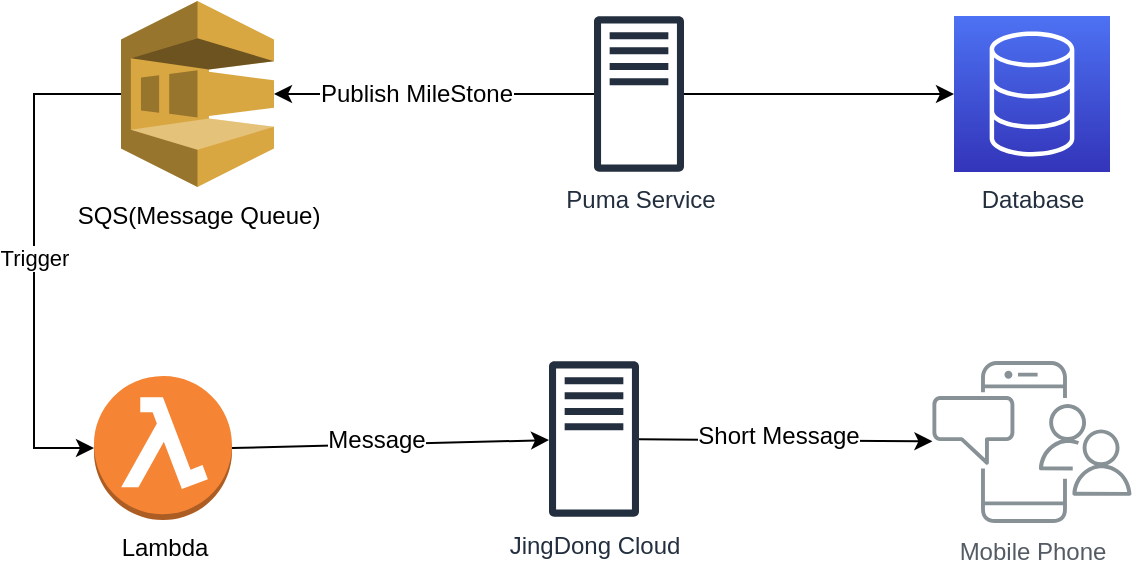 <mxfile version="11.1.1" type="github"><diagram id="4ys-3917zrVHgi8CzERd" name="第 1 页"><mxGraphModel dx="786" dy="487" grid="1" gridSize="10" guides="1" tooltips="1" connect="1" arrows="1" fold="1" page="1" pageScale="1" pageWidth="827" pageHeight="1169" math="0" shadow="0"><root><mxCell id="0"/><mxCell id="1" parent="0"/><mxCell id="ukaZ4lM0Xi4FyEmzPV50-2" value="Mobile Phone" style="outlineConnect=0;gradientColor=none;fontColor=#545B64;strokeColor=none;fillColor=#879196;dashed=0;verticalLabelPosition=bottom;verticalAlign=top;align=center;html=1;fontSize=12;fontStyle=0;aspect=fixed;shape=mxgraph.aws4.illustration_notification;pointerEvents=1" vertex="1" parent="1"><mxGeometry x="569" y="282.5" width="100" height="81" as="geometry"/></mxCell><mxCell id="ukaZ4lM0Xi4FyEmzPV50-4" value="Database" style="outlineConnect=0;fontColor=#232F3E;gradientColor=#4D72F3;gradientDirection=north;fillColor=#3334B9;strokeColor=#ffffff;dashed=0;verticalLabelPosition=bottom;verticalAlign=top;align=center;html=1;fontSize=12;fontStyle=0;aspect=fixed;shape=mxgraph.aws4.resourceIcon;resIcon=mxgraph.aws4.database;" vertex="1" parent="1"><mxGeometry x="580" y="110" width="78" height="78" as="geometry"/></mxCell><mxCell id="ukaZ4lM0Xi4FyEmzPV50-5" value="Puma Service" style="outlineConnect=0;fontColor=#232F3E;gradientColor=none;fillColor=#232F3E;strokeColor=none;dashed=0;verticalLabelPosition=bottom;verticalAlign=top;align=center;html=1;fontSize=12;fontStyle=0;aspect=fixed;pointerEvents=1;shape=mxgraph.aws4.traditional_server;" vertex="1" parent="1"><mxGeometry x="400" y="110" width="45" height="78" as="geometry"/></mxCell><mxCell id="ukaZ4lM0Xi4FyEmzPV50-9" value="" style="endArrow=classic;html=1;" edge="1" parent="1" source="ukaZ4lM0Xi4FyEmzPV50-5" target="ukaZ4lM0Xi4FyEmzPV50-4"><mxGeometry width="50" height="50" relative="1" as="geometry"><mxPoint x="510" y="180" as="sourcePoint"/><mxPoint x="560" y="130" as="targetPoint"/></mxGeometry></mxCell><mxCell id="ukaZ4lM0Xi4FyEmzPV50-14" value="Trigger" style="edgeStyle=orthogonalEdgeStyle;rounded=0;orthogonalLoop=1;jettySize=auto;html=1;exitX=0;exitY=0.5;exitDx=0;exitDy=0;exitPerimeter=0;entryX=0;entryY=0.5;entryDx=0;entryDy=0;entryPerimeter=0;" edge="1" parent="1" source="ukaZ4lM0Xi4FyEmzPV50-10" target="ukaZ4lM0Xi4FyEmzPV50-13"><mxGeometry relative="1" as="geometry"><mxPoint x="110" y="330" as="targetPoint"/><Array as="points"><mxPoint x="120" y="149"/><mxPoint x="120" y="326"/></Array></mxGeometry></mxCell><mxCell id="ukaZ4lM0Xi4FyEmzPV50-10" value="SQS(Message Queue)" style="outlineConnect=0;dashed=0;verticalLabelPosition=bottom;verticalAlign=top;align=center;html=1;shape=mxgraph.aws3.sqs;fillColor=#D9A741;gradientColor=none;" vertex="1" parent="1"><mxGeometry x="163.5" y="102.5" width="76.5" height="93" as="geometry"/></mxCell><mxCell id="ukaZ4lM0Xi4FyEmzPV50-11" value="" style="endArrow=classic;html=1;" edge="1" parent="1" source="ukaZ4lM0Xi4FyEmzPV50-5" target="ukaZ4lM0Xi4FyEmzPV50-10"><mxGeometry width="50" height="50" relative="1" as="geometry"><mxPoint x="455" y="159" as="sourcePoint"/><mxPoint x="590" y="159" as="targetPoint"/></mxGeometry></mxCell><mxCell id="ukaZ4lM0Xi4FyEmzPV50-12" value="Publish MileStone" style="text;html=1;resizable=0;points=[];align=center;verticalAlign=middle;labelBackgroundColor=#ffffff;" vertex="1" connectable="0" parent="ukaZ4lM0Xi4FyEmzPV50-11"><mxGeometry x="0.219" relative="1" as="geometry"><mxPoint x="8" as="offset"/></mxGeometry></mxCell><mxCell id="ukaZ4lM0Xi4FyEmzPV50-13" value="Lambda" style="outlineConnect=0;dashed=0;verticalLabelPosition=bottom;verticalAlign=top;align=center;html=1;shape=mxgraph.aws3.lambda_function;fillColor=#F58534;gradientColor=none;" vertex="1" parent="1"><mxGeometry x="150" y="290" width="69" height="72" as="geometry"/></mxCell><mxCell id="ukaZ4lM0Xi4FyEmzPV50-15" value="JingDong Cloud" style="outlineConnect=0;fontColor=#232F3E;gradientColor=none;fillColor=#232F3E;strokeColor=none;dashed=0;verticalLabelPosition=bottom;verticalAlign=top;align=center;html=1;fontSize=12;fontStyle=0;aspect=fixed;pointerEvents=1;shape=mxgraph.aws4.traditional_server;" vertex="1" parent="1"><mxGeometry x="377.5" y="282.5" width="45" height="78" as="geometry"/></mxCell><mxCell id="ukaZ4lM0Xi4FyEmzPV50-21" value="" style="endArrow=classic;html=1;exitX=1;exitY=0.5;exitDx=0;exitDy=0;exitPerimeter=0;" edge="1" parent="1" source="ukaZ4lM0Xi4FyEmzPV50-13" target="ukaZ4lM0Xi4FyEmzPV50-15"><mxGeometry width="50" height="50" relative="1" as="geometry"><mxPoint x="240" y="363" as="sourcePoint"/><mxPoint x="375" y="363" as="targetPoint"/></mxGeometry></mxCell><mxCell id="ukaZ4lM0Xi4FyEmzPV50-22" value="Message" style="text;html=1;resizable=0;points=[];align=center;verticalAlign=middle;labelBackgroundColor=#ffffff;" vertex="1" connectable="0" parent="ukaZ4lM0Xi4FyEmzPV50-21"><mxGeometry x="-0.091" y="2" relative="1" as="geometry"><mxPoint as="offset"/></mxGeometry></mxCell><mxCell id="ukaZ4lM0Xi4FyEmzPV50-23" value="" style="endArrow=classic;html=1;" edge="1" parent="1" source="ukaZ4lM0Xi4FyEmzPV50-15" target="ukaZ4lM0Xi4FyEmzPV50-2"><mxGeometry width="50" height="50" relative="1" as="geometry"><mxPoint x="434" y="340" as="sourcePoint"/><mxPoint x="569" y="340" as="targetPoint"/></mxGeometry></mxCell><mxCell id="ukaZ4lM0Xi4FyEmzPV50-24" value="Short Message" style="text;html=1;resizable=0;points=[];align=center;verticalAlign=middle;labelBackgroundColor=#ffffff;" vertex="1" connectable="0" parent="ukaZ4lM0Xi4FyEmzPV50-23"><mxGeometry x="-0.053" y="2" relative="1" as="geometry"><mxPoint as="offset"/></mxGeometry></mxCell></root></mxGraphModel></diagram></mxfile>